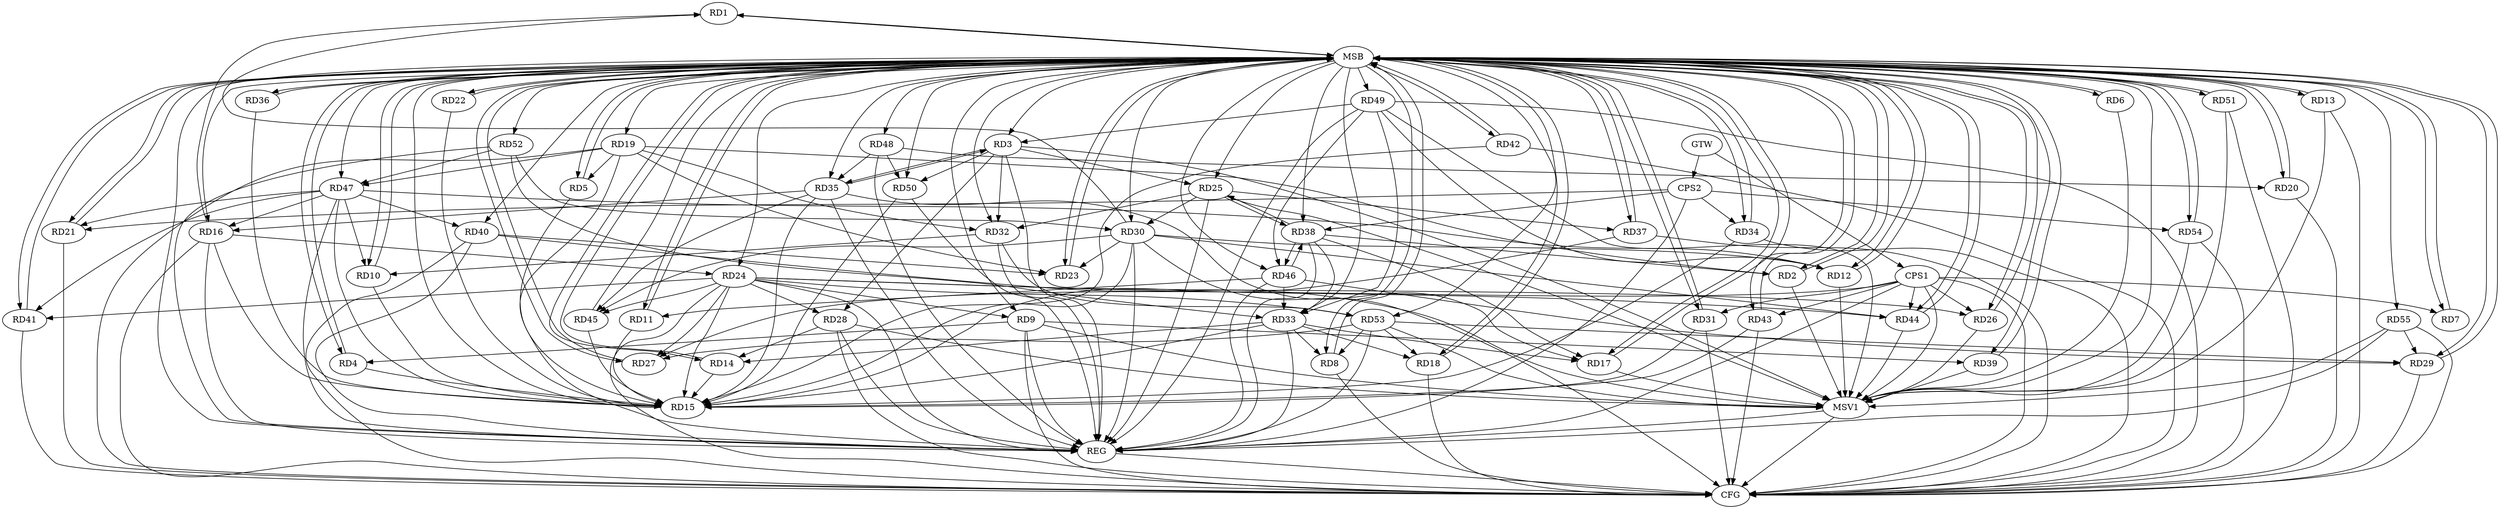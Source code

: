 strict digraph G {
  RD1 [ label="RD1" ];
  RD2 [ label="RD2" ];
  RD3 [ label="RD3" ];
  RD4 [ label="RD4" ];
  RD5 [ label="RD5" ];
  RD6 [ label="RD6" ];
  RD7 [ label="RD7" ];
  RD8 [ label="RD8" ];
  RD9 [ label="RD9" ];
  RD10 [ label="RD10" ];
  RD11 [ label="RD11" ];
  RD12 [ label="RD12" ];
  RD13 [ label="RD13" ];
  RD14 [ label="RD14" ];
  RD15 [ label="RD15" ];
  RD16 [ label="RD16" ];
  RD17 [ label="RD17" ];
  RD18 [ label="RD18" ];
  RD19 [ label="RD19" ];
  RD20 [ label="RD20" ];
  RD21 [ label="RD21" ];
  RD22 [ label="RD22" ];
  RD23 [ label="RD23" ];
  RD24 [ label="RD24" ];
  RD25 [ label="RD25" ];
  RD26 [ label="RD26" ];
  RD27 [ label="RD27" ];
  RD28 [ label="RD28" ];
  RD29 [ label="RD29" ];
  RD30 [ label="RD30" ];
  RD31 [ label="RD31" ];
  RD32 [ label="RD32" ];
  RD33 [ label="RD33" ];
  RD34 [ label="RD34" ];
  RD35 [ label="RD35" ];
  RD36 [ label="RD36" ];
  RD37 [ label="RD37" ];
  RD38 [ label="RD38" ];
  RD39 [ label="RD39" ];
  RD40 [ label="RD40" ];
  RD41 [ label="RD41" ];
  RD42 [ label="RD42" ];
  RD43 [ label="RD43" ];
  RD44 [ label="RD44" ];
  RD45 [ label="RD45" ];
  RD46 [ label="RD46" ];
  RD47 [ label="RD47" ];
  RD48 [ label="RD48" ];
  RD49 [ label="RD49" ];
  RD50 [ label="RD50" ];
  RD51 [ label="RD51" ];
  RD52 [ label="RD52" ];
  RD53 [ label="RD53" ];
  RD54 [ label="RD54" ];
  RD55 [ label="RD55" ];
  CPS1 [ label="CPS1" ];
  CPS2 [ label="CPS2" ];
  GTW [ label="GTW" ];
  REG [ label="REG" ];
  MSB [ label="MSB" ];
  CFG [ label="CFG" ];
  MSV1 [ label="MSV1" ];
  RD16 -> RD1;
  RD30 -> RD1;
  RD19 -> RD2;
  RD38 -> RD2;
  RD3 -> RD25;
  RD3 -> RD28;
  RD3 -> RD32;
  RD3 -> RD35;
  RD35 -> RD3;
  RD49 -> RD3;
  RD3 -> RD50;
  RD9 -> RD4;
  RD19 -> RD5;
  RD33 -> RD8;
  RD53 -> RD8;
  RD24 -> RD9;
  RD9 -> RD39;
  RD32 -> RD10;
  RD47 -> RD10;
  RD46 -> RD11;
  RD30 -> RD12;
  RD47 -> RD12;
  RD49 -> RD12;
  RD28 -> RD14;
  RD33 -> RD14;
  RD16 -> RD24;
  RD35 -> RD16;
  RD47 -> RD16;
  RD33 -> RD17;
  RD35 -> RD17;
  RD38 -> RD17;
  RD33 -> RD18;
  RD53 -> RD18;
  RD19 -> RD23;
  RD19 -> RD32;
  RD19 -> RD47;
  RD48 -> RD20;
  RD47 -> RD21;
  RD30 -> RD23;
  RD40 -> RD23;
  RD24 -> RD26;
  RD24 -> RD27;
  RD24 -> RD28;
  RD24 -> RD41;
  RD24 -> RD44;
  RD24 -> RD45;
  RD24 -> RD53;
  RD25 -> RD30;
  RD25 -> RD32;
  RD25 -> RD37;
  RD25 -> RD38;
  RD38 -> RD25;
  RD53 -> RD27;
  RD46 -> RD29;
  RD53 -> RD29;
  RD55 -> RD29;
  RD30 -> RD44;
  RD30 -> RD45;
  RD52 -> RD30;
  RD32 -> RD53;
  RD38 -> RD33;
  RD46 -> RD33;
  RD49 -> RD33;
  RD52 -> RD33;
  RD35 -> RD45;
  RD48 -> RD35;
  RD38 -> RD46;
  RD46 -> RD38;
  RD47 -> RD40;
  RD47 -> RD41;
  RD49 -> RD46;
  RD52 -> RD47;
  RD48 -> RD50;
  CPS1 -> RD7;
  CPS1 -> RD31;
  CPS1 -> RD44;
  CPS1 -> RD43;
  CPS1 -> RD27;
  CPS1 -> RD26;
  CPS2 -> RD38;
  CPS2 -> RD34;
  CPS2 -> RD54;
  CPS2 -> RD21;
  GTW -> CPS1;
  GTW -> CPS2;
  RD3 -> REG;
  RD9 -> REG;
  RD16 -> REG;
  RD19 -> REG;
  RD24 -> REG;
  RD25 -> REG;
  RD28 -> REG;
  RD30 -> REG;
  RD32 -> REG;
  RD33 -> REG;
  RD35 -> REG;
  RD38 -> REG;
  RD40 -> REG;
  RD46 -> REG;
  RD47 -> REG;
  RD48 -> REG;
  RD49 -> REG;
  RD50 -> REG;
  RD52 -> REG;
  RD53 -> REG;
  RD55 -> REG;
  CPS1 -> REG;
  CPS2 -> REG;
  RD1 -> MSB;
  MSB -> RD19;
  MSB -> RD54;
  MSB -> REG;
  RD2 -> MSB;
  MSB -> RD10;
  MSB -> RD14;
  MSB -> RD22;
  MSB -> RD39;
  MSB -> RD53;
  RD4 -> MSB;
  MSB -> RD9;
  MSB -> RD12;
  MSB -> RD24;
  MSB -> RD29;
  MSB -> RD44;
  RD5 -> MSB;
  MSB -> RD7;
  MSB -> RD11;
  MSB -> RD43;
  MSB -> RD55;
  RD6 -> MSB;
  MSB -> RD8;
  MSB -> RD46;
  RD7 -> MSB;
  MSB -> RD17;
  MSB -> RD36;
  MSB -> RD47;
  RD8 -> MSB;
  RD10 -> MSB;
  MSB -> RD2;
  MSB -> RD21;
  MSB -> RD27;
  MSB -> RD33;
  MSB -> RD34;
  MSB -> RD52;
  RD11 -> MSB;
  MSB -> RD31;
  MSB -> RD38;
  MSB -> RD41;
  RD12 -> MSB;
  MSB -> RD5;
  MSB -> RD20;
  MSB -> RD26;
  MSB -> RD30;
  RD13 -> MSB;
  MSB -> RD37;
  MSB -> RD42;
  RD14 -> MSB;
  MSB -> RD18;
  MSB -> RD35;
  RD15 -> MSB;
  MSB -> RD50;
  RD17 -> MSB;
  MSB -> RD51;
  RD18 -> MSB;
  MSB -> RD1;
  MSB -> RD23;
  RD20 -> MSB;
  RD21 -> MSB;
  MSB -> RD16;
  MSB -> RD48;
  RD22 -> MSB;
  MSB -> RD4;
  MSB -> RD49;
  RD23 -> MSB;
  MSB -> RD25;
  RD26 -> MSB;
  MSB -> RD3;
  RD27 -> MSB;
  RD29 -> MSB;
  RD31 -> MSB;
  RD34 -> MSB;
  RD36 -> MSB;
  MSB -> RD40;
  RD37 -> MSB;
  RD39 -> MSB;
  RD41 -> MSB;
  RD42 -> MSB;
  RD43 -> MSB;
  MSB -> RD32;
  RD44 -> MSB;
  MSB -> RD13;
  RD45 -> MSB;
  MSB -> RD6;
  RD51 -> MSB;
  RD54 -> MSB;
  RD20 -> CFG;
  RD42 -> CFG;
  RD8 -> CFG;
  RD28 -> CFG;
  RD55 -> CFG;
  RD40 -> CFG;
  RD31 -> CFG;
  RD41 -> CFG;
  RD37 -> CFG;
  RD49 -> CFG;
  RD24 -> CFG;
  RD9 -> CFG;
  RD51 -> CFG;
  CPS1 -> CFG;
  RD29 -> CFG;
  RD13 -> CFG;
  RD30 -> CFG;
  RD16 -> CFG;
  RD21 -> CFG;
  RD34 -> CFG;
  RD54 -> CFG;
  RD18 -> CFG;
  RD19 -> CFG;
  RD43 -> CFG;
  REG -> CFG;
  RD36 -> RD15;
  RD45 -> RD15;
  RD37 -> RD15;
  RD33 -> RD15;
  RD35 -> RD15;
  RD5 -> RD15;
  RD31 -> RD15;
  RD16 -> RD15;
  RD42 -> RD15;
  RD47 -> RD15;
  RD4 -> RD15;
  RD22 -> RD15;
  RD10 -> RD15;
  RD30 -> RD15;
  RD14 -> RD15;
  RD50 -> RD15;
  RD11 -> RD15;
  RD24 -> RD15;
  RD34 -> RD15;
  RD43 -> RD15;
  RD3 -> MSV1;
  RD40 -> MSV1;
  RD49 -> MSV1;
  RD55 -> MSV1;
  CPS1 -> MSV1;
  MSB -> MSV1;
  RD28 -> MSV1;
  RD39 -> MSV1;
  RD6 -> MSV1;
  RD26 -> MSV1;
  RD53 -> MSV1;
  RD2 -> MSV1;
  RD13 -> MSV1;
  RD54 -> MSV1;
  RD9 -> MSV1;
  RD51 -> MSV1;
  RD12 -> MSV1;
  RD25 -> MSV1;
  RD44 -> MSV1;
  RD17 -> MSV1;
  MSV1 -> REG;
  MSV1 -> CFG;
}
